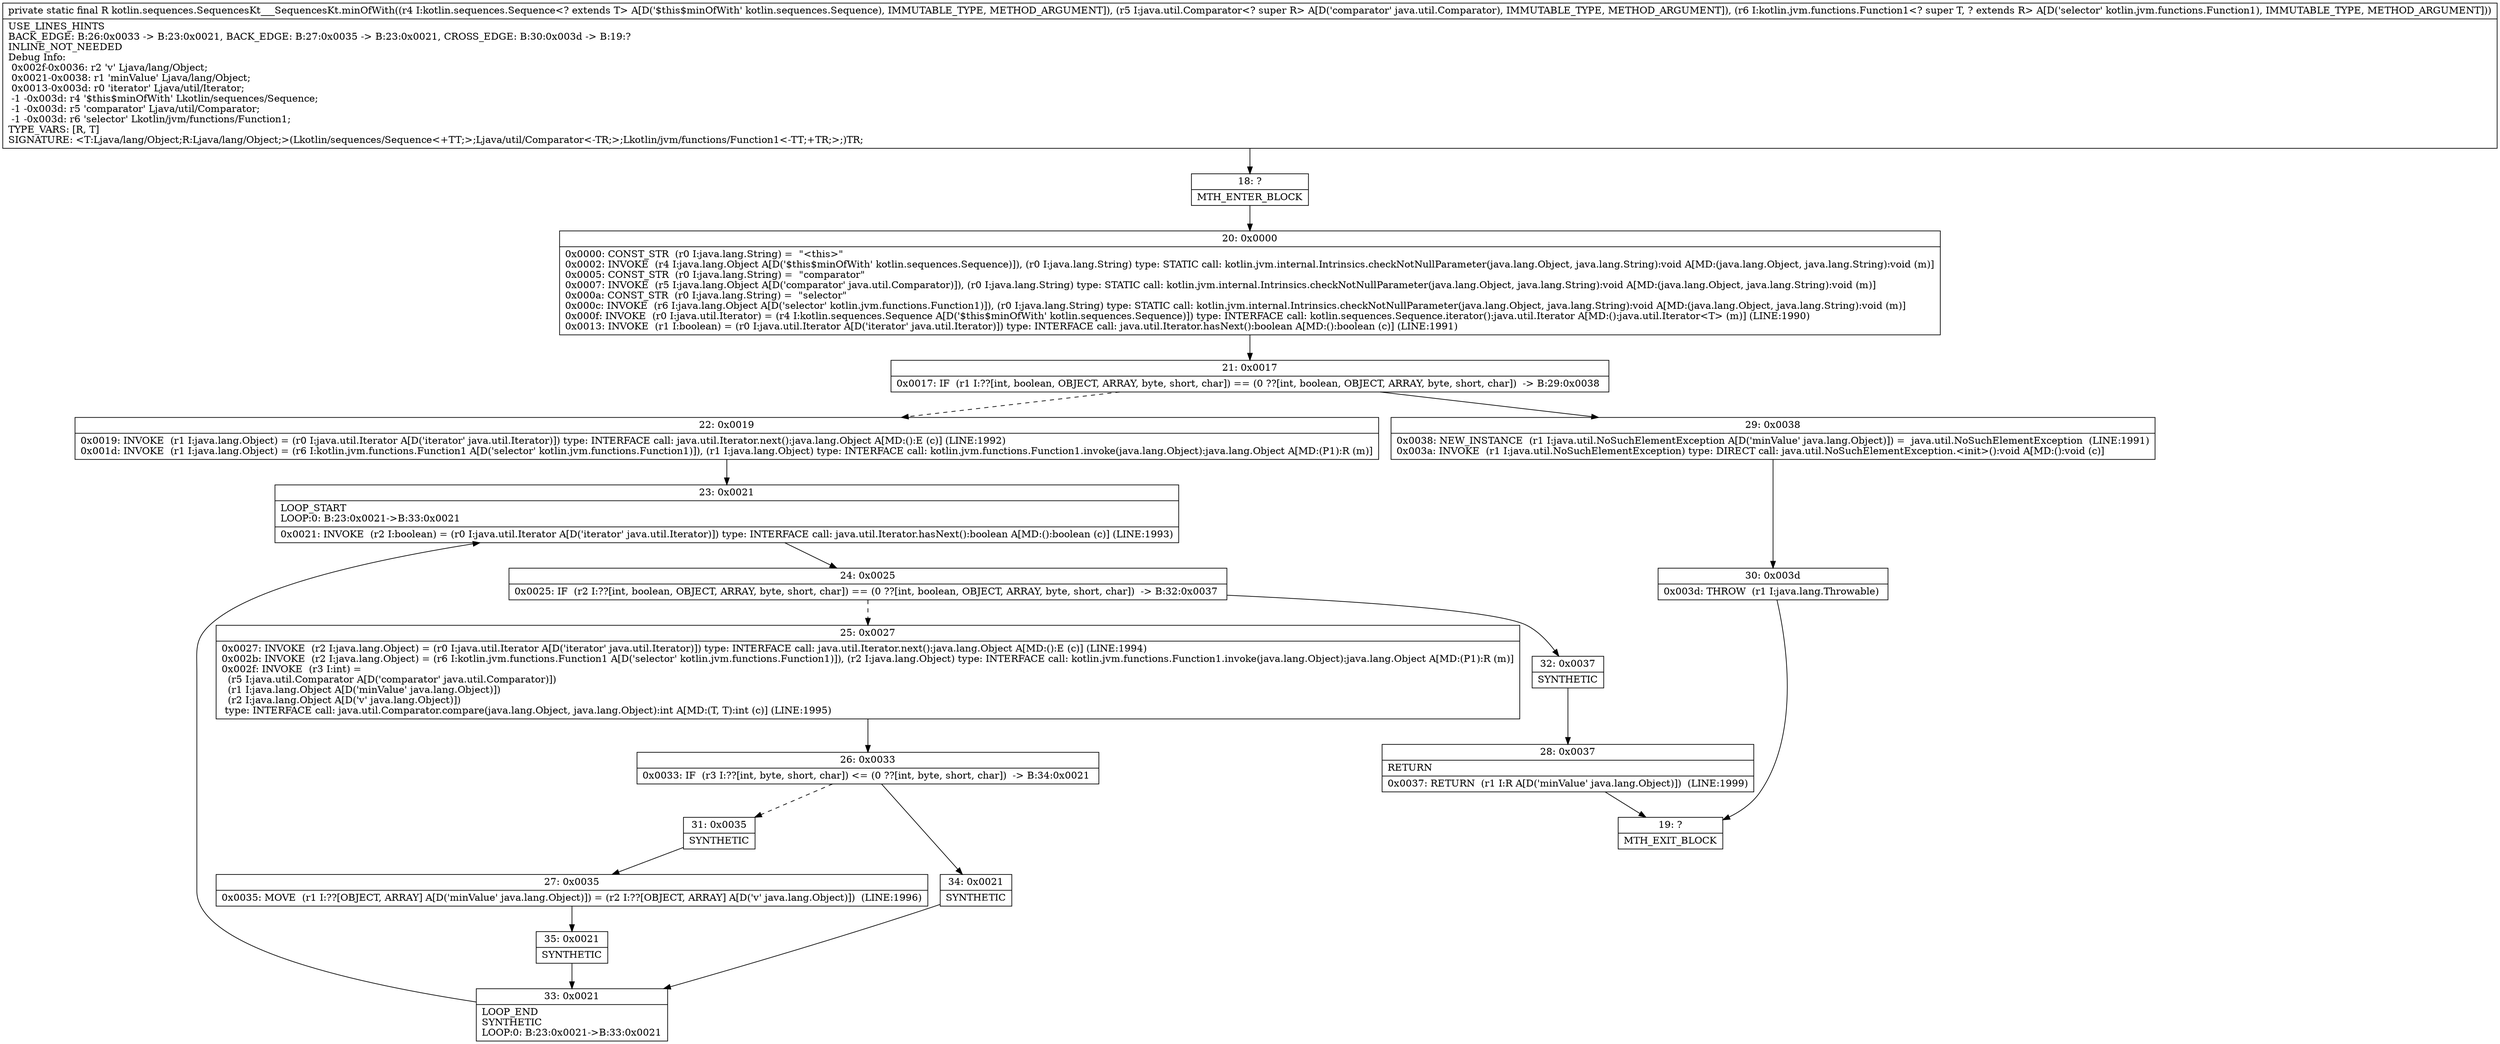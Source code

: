 digraph "CFG forkotlin.sequences.SequencesKt___SequencesKt.minOfWith(Lkotlin\/sequences\/Sequence;Ljava\/util\/Comparator;Lkotlin\/jvm\/functions\/Function1;)Ljava\/lang\/Object;" {
Node_18 [shape=record,label="{18\:\ ?|MTH_ENTER_BLOCK\l}"];
Node_20 [shape=record,label="{20\:\ 0x0000|0x0000: CONST_STR  (r0 I:java.lang.String) =  \"\<this\>\" \l0x0002: INVOKE  (r4 I:java.lang.Object A[D('$this$minOfWith' kotlin.sequences.Sequence)]), (r0 I:java.lang.String) type: STATIC call: kotlin.jvm.internal.Intrinsics.checkNotNullParameter(java.lang.Object, java.lang.String):void A[MD:(java.lang.Object, java.lang.String):void (m)]\l0x0005: CONST_STR  (r0 I:java.lang.String) =  \"comparator\" \l0x0007: INVOKE  (r5 I:java.lang.Object A[D('comparator' java.util.Comparator)]), (r0 I:java.lang.String) type: STATIC call: kotlin.jvm.internal.Intrinsics.checkNotNullParameter(java.lang.Object, java.lang.String):void A[MD:(java.lang.Object, java.lang.String):void (m)]\l0x000a: CONST_STR  (r0 I:java.lang.String) =  \"selector\" \l0x000c: INVOKE  (r6 I:java.lang.Object A[D('selector' kotlin.jvm.functions.Function1)]), (r0 I:java.lang.String) type: STATIC call: kotlin.jvm.internal.Intrinsics.checkNotNullParameter(java.lang.Object, java.lang.String):void A[MD:(java.lang.Object, java.lang.String):void (m)]\l0x000f: INVOKE  (r0 I:java.util.Iterator) = (r4 I:kotlin.sequences.Sequence A[D('$this$minOfWith' kotlin.sequences.Sequence)]) type: INTERFACE call: kotlin.sequences.Sequence.iterator():java.util.Iterator A[MD:():java.util.Iterator\<T\> (m)] (LINE:1990)\l0x0013: INVOKE  (r1 I:boolean) = (r0 I:java.util.Iterator A[D('iterator' java.util.Iterator)]) type: INTERFACE call: java.util.Iterator.hasNext():boolean A[MD:():boolean (c)] (LINE:1991)\l}"];
Node_21 [shape=record,label="{21\:\ 0x0017|0x0017: IF  (r1 I:??[int, boolean, OBJECT, ARRAY, byte, short, char]) == (0 ??[int, boolean, OBJECT, ARRAY, byte, short, char])  \-\> B:29:0x0038 \l}"];
Node_22 [shape=record,label="{22\:\ 0x0019|0x0019: INVOKE  (r1 I:java.lang.Object) = (r0 I:java.util.Iterator A[D('iterator' java.util.Iterator)]) type: INTERFACE call: java.util.Iterator.next():java.lang.Object A[MD:():E (c)] (LINE:1992)\l0x001d: INVOKE  (r1 I:java.lang.Object) = (r6 I:kotlin.jvm.functions.Function1 A[D('selector' kotlin.jvm.functions.Function1)]), (r1 I:java.lang.Object) type: INTERFACE call: kotlin.jvm.functions.Function1.invoke(java.lang.Object):java.lang.Object A[MD:(P1):R (m)]\l}"];
Node_23 [shape=record,label="{23\:\ 0x0021|LOOP_START\lLOOP:0: B:23:0x0021\-\>B:33:0x0021\l|0x0021: INVOKE  (r2 I:boolean) = (r0 I:java.util.Iterator A[D('iterator' java.util.Iterator)]) type: INTERFACE call: java.util.Iterator.hasNext():boolean A[MD:():boolean (c)] (LINE:1993)\l}"];
Node_24 [shape=record,label="{24\:\ 0x0025|0x0025: IF  (r2 I:??[int, boolean, OBJECT, ARRAY, byte, short, char]) == (0 ??[int, boolean, OBJECT, ARRAY, byte, short, char])  \-\> B:32:0x0037 \l}"];
Node_25 [shape=record,label="{25\:\ 0x0027|0x0027: INVOKE  (r2 I:java.lang.Object) = (r0 I:java.util.Iterator A[D('iterator' java.util.Iterator)]) type: INTERFACE call: java.util.Iterator.next():java.lang.Object A[MD:():E (c)] (LINE:1994)\l0x002b: INVOKE  (r2 I:java.lang.Object) = (r6 I:kotlin.jvm.functions.Function1 A[D('selector' kotlin.jvm.functions.Function1)]), (r2 I:java.lang.Object) type: INTERFACE call: kotlin.jvm.functions.Function1.invoke(java.lang.Object):java.lang.Object A[MD:(P1):R (m)]\l0x002f: INVOKE  (r3 I:int) = \l  (r5 I:java.util.Comparator A[D('comparator' java.util.Comparator)])\l  (r1 I:java.lang.Object A[D('minValue' java.lang.Object)])\l  (r2 I:java.lang.Object A[D('v' java.lang.Object)])\l type: INTERFACE call: java.util.Comparator.compare(java.lang.Object, java.lang.Object):int A[MD:(T, T):int (c)] (LINE:1995)\l}"];
Node_26 [shape=record,label="{26\:\ 0x0033|0x0033: IF  (r3 I:??[int, byte, short, char]) \<= (0 ??[int, byte, short, char])  \-\> B:34:0x0021 \l}"];
Node_31 [shape=record,label="{31\:\ 0x0035|SYNTHETIC\l}"];
Node_27 [shape=record,label="{27\:\ 0x0035|0x0035: MOVE  (r1 I:??[OBJECT, ARRAY] A[D('minValue' java.lang.Object)]) = (r2 I:??[OBJECT, ARRAY] A[D('v' java.lang.Object)])  (LINE:1996)\l}"];
Node_35 [shape=record,label="{35\:\ 0x0021|SYNTHETIC\l}"];
Node_33 [shape=record,label="{33\:\ 0x0021|LOOP_END\lSYNTHETIC\lLOOP:0: B:23:0x0021\-\>B:33:0x0021\l}"];
Node_34 [shape=record,label="{34\:\ 0x0021|SYNTHETIC\l}"];
Node_32 [shape=record,label="{32\:\ 0x0037|SYNTHETIC\l}"];
Node_28 [shape=record,label="{28\:\ 0x0037|RETURN\l|0x0037: RETURN  (r1 I:R A[D('minValue' java.lang.Object)])  (LINE:1999)\l}"];
Node_19 [shape=record,label="{19\:\ ?|MTH_EXIT_BLOCK\l}"];
Node_29 [shape=record,label="{29\:\ 0x0038|0x0038: NEW_INSTANCE  (r1 I:java.util.NoSuchElementException A[D('minValue' java.lang.Object)]) =  java.util.NoSuchElementException  (LINE:1991)\l0x003a: INVOKE  (r1 I:java.util.NoSuchElementException) type: DIRECT call: java.util.NoSuchElementException.\<init\>():void A[MD:():void (c)]\l}"];
Node_30 [shape=record,label="{30\:\ 0x003d|0x003d: THROW  (r1 I:java.lang.Throwable) \l}"];
MethodNode[shape=record,label="{private static final R kotlin.sequences.SequencesKt___SequencesKt.minOfWith((r4 I:kotlin.sequences.Sequence\<? extends T\> A[D('$this$minOfWith' kotlin.sequences.Sequence), IMMUTABLE_TYPE, METHOD_ARGUMENT]), (r5 I:java.util.Comparator\<? super R\> A[D('comparator' java.util.Comparator), IMMUTABLE_TYPE, METHOD_ARGUMENT]), (r6 I:kotlin.jvm.functions.Function1\<? super T, ? extends R\> A[D('selector' kotlin.jvm.functions.Function1), IMMUTABLE_TYPE, METHOD_ARGUMENT]))  | USE_LINES_HINTS\lBACK_EDGE: B:26:0x0033 \-\> B:23:0x0021, BACK_EDGE: B:27:0x0035 \-\> B:23:0x0021, CROSS_EDGE: B:30:0x003d \-\> B:19:?\lINLINE_NOT_NEEDED\lDebug Info:\l  0x002f\-0x0036: r2 'v' Ljava\/lang\/Object;\l  0x0021\-0x0038: r1 'minValue' Ljava\/lang\/Object;\l  0x0013\-0x003d: r0 'iterator' Ljava\/util\/Iterator;\l  \-1 \-0x003d: r4 '$this$minOfWith' Lkotlin\/sequences\/Sequence;\l  \-1 \-0x003d: r5 'comparator' Ljava\/util\/Comparator;\l  \-1 \-0x003d: r6 'selector' Lkotlin\/jvm\/functions\/Function1;\lTYPE_VARS: [R, T]\lSIGNATURE: \<T:Ljava\/lang\/Object;R:Ljava\/lang\/Object;\>(Lkotlin\/sequences\/Sequence\<+TT;\>;Ljava\/util\/Comparator\<\-TR;\>;Lkotlin\/jvm\/functions\/Function1\<\-TT;+TR;\>;)TR;\l}"];
MethodNode -> Node_18;Node_18 -> Node_20;
Node_20 -> Node_21;
Node_21 -> Node_22[style=dashed];
Node_21 -> Node_29;
Node_22 -> Node_23;
Node_23 -> Node_24;
Node_24 -> Node_25[style=dashed];
Node_24 -> Node_32;
Node_25 -> Node_26;
Node_26 -> Node_31[style=dashed];
Node_26 -> Node_34;
Node_31 -> Node_27;
Node_27 -> Node_35;
Node_35 -> Node_33;
Node_33 -> Node_23;
Node_34 -> Node_33;
Node_32 -> Node_28;
Node_28 -> Node_19;
Node_29 -> Node_30;
Node_30 -> Node_19;
}

